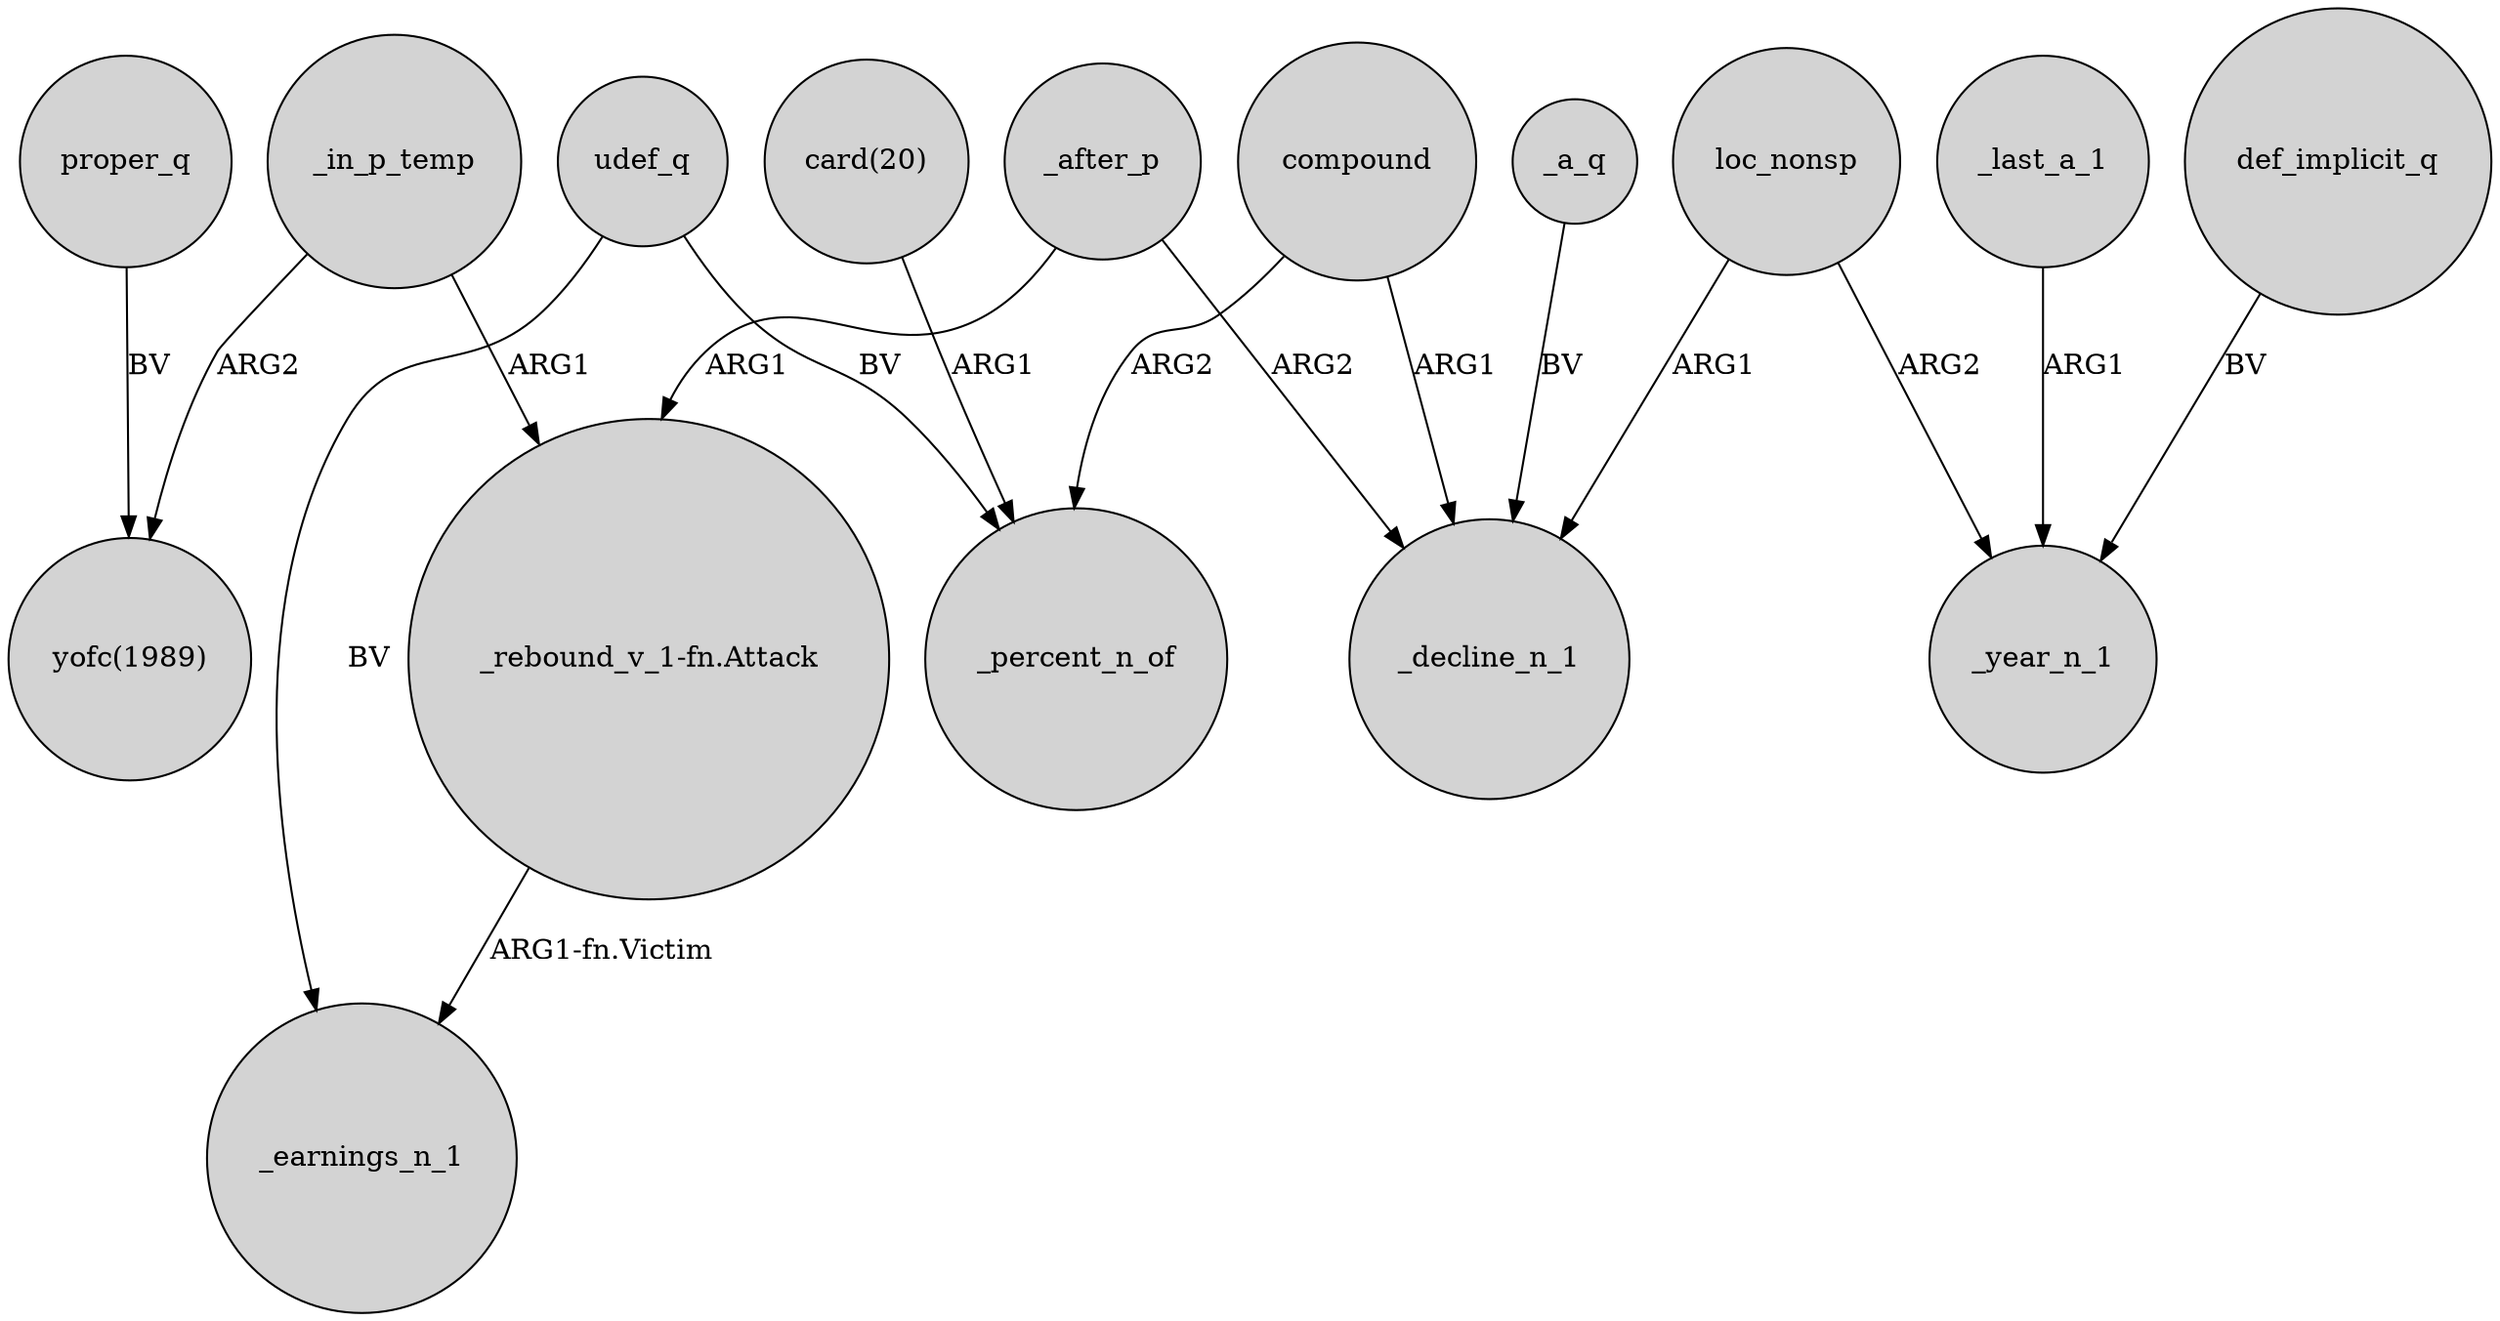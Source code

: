 digraph {
	node [shape=circle style=filled]
	_in_p_temp -> "yofc(1989)" [label=ARG2]
	_after_p -> "_rebound_v_1-fn.Attack" [label=ARG1]
	udef_q -> _percent_n_of [label=BV]
	udef_q -> _earnings_n_1 [label=BV]
	loc_nonsp -> _decline_n_1 [label=ARG1]
	compound -> _percent_n_of [label=ARG2]
	_last_a_1 -> _year_n_1 [label=ARG1]
	_after_p -> _decline_n_1 [label=ARG2]
	_a_q -> _decline_n_1 [label=BV]
	"card(20)" -> _percent_n_of [label=ARG1]
	loc_nonsp -> _year_n_1 [label=ARG2]
	proper_q -> "yofc(1989)" [label=BV]
	compound -> _decline_n_1 [label=ARG1]
	_in_p_temp -> "_rebound_v_1-fn.Attack" [label=ARG1]
	"_rebound_v_1-fn.Attack" -> _earnings_n_1 [label="ARG1-fn.Victim"]
	def_implicit_q -> _year_n_1 [label=BV]
}
